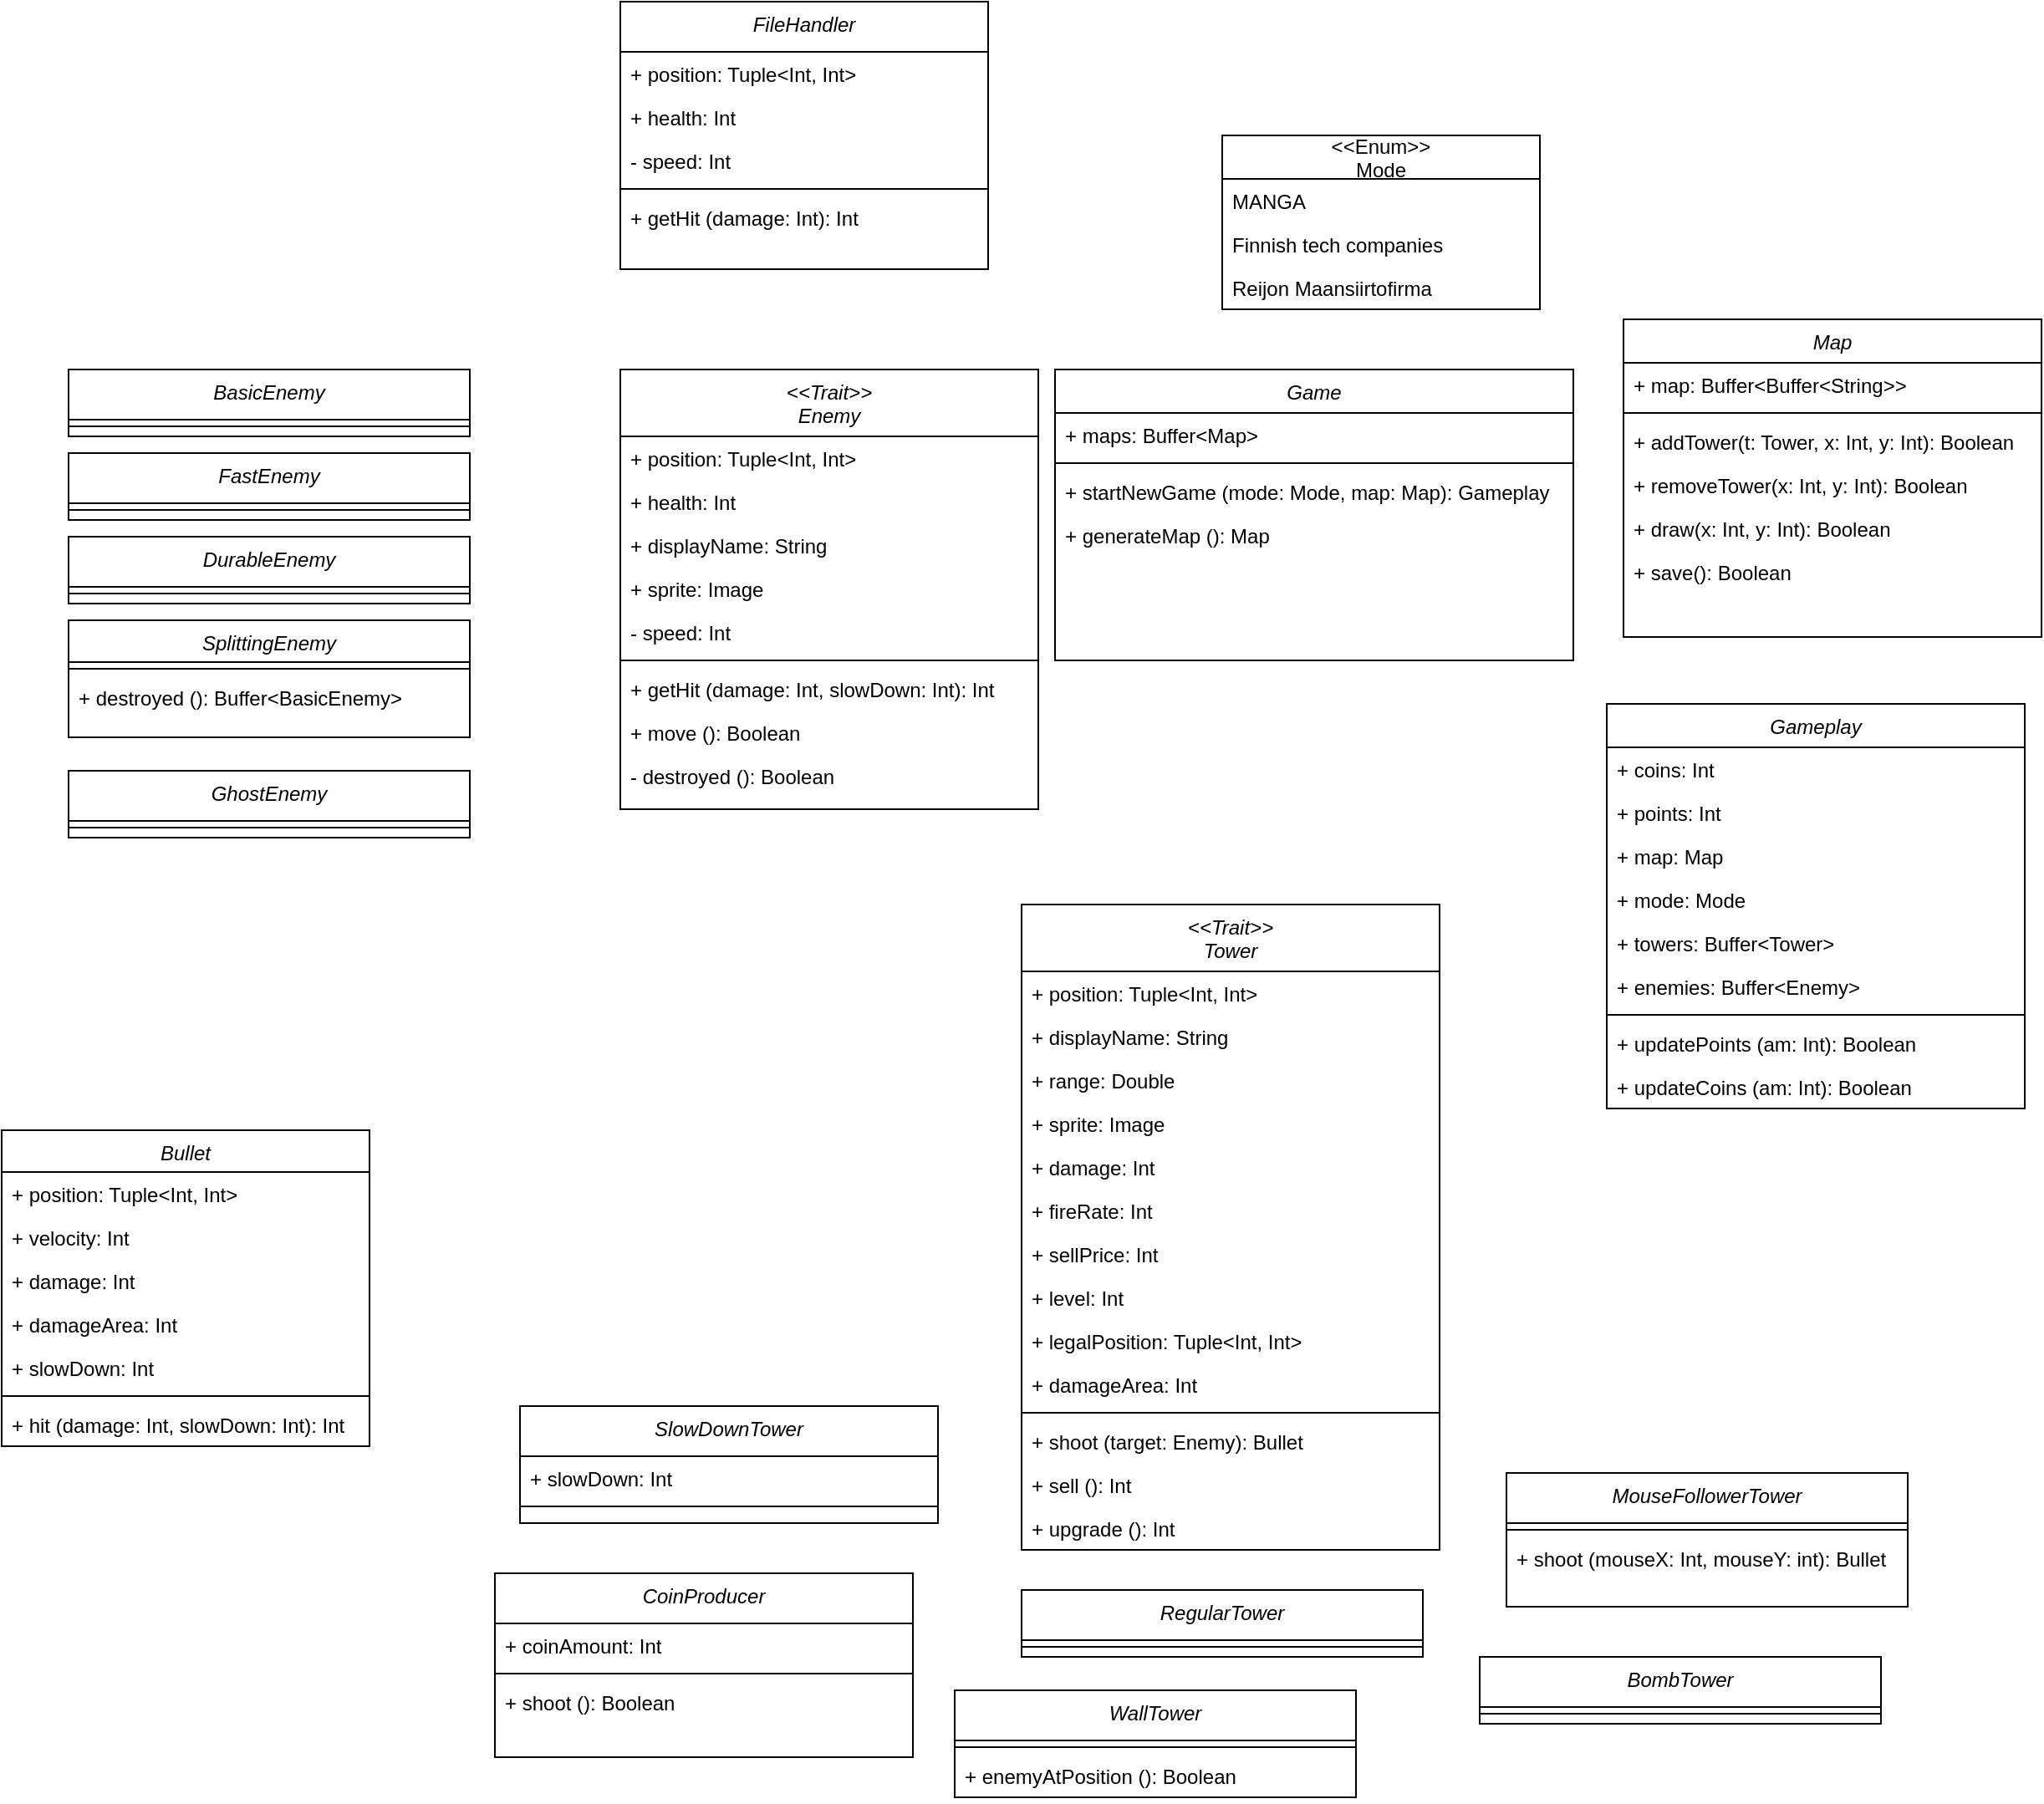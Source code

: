 <mxfile version="20.8.18" type="github">
  <diagram id="C5RBs43oDa-KdzZeNtuy" name="Page-1">
    <mxGraphModel dx="1694" dy="2110" grid="1" gridSize="10" guides="1" tooltips="1" connect="1" arrows="1" fold="1" page="1" pageScale="1" pageWidth="827" pageHeight="1169" math="0" shadow="0">
      <root>
        <mxCell id="WIyWlLk6GJQsqaUBKTNV-0" />
        <mxCell id="WIyWlLk6GJQsqaUBKTNV-1" parent="WIyWlLk6GJQsqaUBKTNV-0" />
        <mxCell id="zkfFHV4jXpPFQw0GAbJ--0" value="Game" style="swimlane;fontStyle=2;align=center;verticalAlign=top;childLayout=stackLayout;horizontal=1;startSize=26;horizontalStack=0;resizeParent=1;resizeLast=0;collapsible=1;marginBottom=0;rounded=0;shadow=0;strokeWidth=1;" parent="WIyWlLk6GJQsqaUBKTNV-1" vertex="1">
          <mxGeometry x="160" y="130" width="310" height="174" as="geometry">
            <mxRectangle x="230" y="140" width="160" height="26" as="alternateBounds" />
          </mxGeometry>
        </mxCell>
        <mxCell id="zkfFHV4jXpPFQw0GAbJ--1" value="+ maps: Buffer&lt;Map&gt;" style="text;align=left;verticalAlign=top;spacingLeft=4;spacingRight=4;overflow=hidden;rotatable=0;points=[[0,0.5],[1,0.5]];portConstraint=eastwest;" parent="zkfFHV4jXpPFQw0GAbJ--0" vertex="1">
          <mxGeometry y="26" width="310" height="26" as="geometry" />
        </mxCell>
        <mxCell id="zkfFHV4jXpPFQw0GAbJ--4" value="" style="line;html=1;strokeWidth=1;align=left;verticalAlign=middle;spacingTop=-1;spacingLeft=3;spacingRight=3;rotatable=0;labelPosition=right;points=[];portConstraint=eastwest;" parent="zkfFHV4jXpPFQw0GAbJ--0" vertex="1">
          <mxGeometry y="52" width="310" height="8" as="geometry" />
        </mxCell>
        <mxCell id="zkfFHV4jXpPFQw0GAbJ--5" value="+ startNewGame (mode: Mode, map: Map): Gameplay" style="text;align=left;verticalAlign=top;spacingLeft=4;spacingRight=4;overflow=hidden;rotatable=0;points=[[0,0.5],[1,0.5]];portConstraint=eastwest;" parent="zkfFHV4jXpPFQw0GAbJ--0" vertex="1">
          <mxGeometry y="60" width="310" height="26" as="geometry" />
        </mxCell>
        <mxCell id="OlATY0SooS2oWQeTTlV3-26" value="+ generateMap (): Map" style="text;align=left;verticalAlign=top;spacingLeft=4;spacingRight=4;overflow=hidden;rotatable=0;points=[[0,0.5],[1,0.5]];portConstraint=eastwest;" vertex="1" parent="zkfFHV4jXpPFQw0GAbJ--0">
          <mxGeometry y="86" width="310" height="26" as="geometry" />
        </mxCell>
        <mxCell id="OlATY0SooS2oWQeTTlV3-0" value="Map" style="swimlane;fontStyle=2;align=center;verticalAlign=top;childLayout=stackLayout;horizontal=1;startSize=26;horizontalStack=0;resizeParent=1;resizeLast=0;collapsible=1;marginBottom=0;rounded=0;shadow=0;strokeWidth=1;" vertex="1" parent="WIyWlLk6GJQsqaUBKTNV-1">
          <mxGeometry x="500" y="100" width="250" height="190" as="geometry">
            <mxRectangle x="230" y="140" width="160" height="26" as="alternateBounds" />
          </mxGeometry>
        </mxCell>
        <mxCell id="OlATY0SooS2oWQeTTlV3-1" value="+ map: Buffer&lt;Buffer&lt;String&gt;&gt;" style="text;align=left;verticalAlign=top;spacingLeft=4;spacingRight=4;overflow=hidden;rotatable=0;points=[[0,0.5],[1,0.5]];portConstraint=eastwest;" vertex="1" parent="OlATY0SooS2oWQeTTlV3-0">
          <mxGeometry y="26" width="250" height="26" as="geometry" />
        </mxCell>
        <mxCell id="OlATY0SooS2oWQeTTlV3-2" value="" style="line;html=1;strokeWidth=1;align=left;verticalAlign=middle;spacingTop=-1;spacingLeft=3;spacingRight=3;rotatable=0;labelPosition=right;points=[];portConstraint=eastwest;" vertex="1" parent="OlATY0SooS2oWQeTTlV3-0">
          <mxGeometry y="52" width="250" height="8" as="geometry" />
        </mxCell>
        <mxCell id="OlATY0SooS2oWQeTTlV3-3" value="+ addTower(t: Tower, x: Int, y: Int): Boolean" style="text;align=left;verticalAlign=top;spacingLeft=4;spacingRight=4;overflow=hidden;rotatable=0;points=[[0,0.5],[1,0.5]];portConstraint=eastwest;" vertex="1" parent="OlATY0SooS2oWQeTTlV3-0">
          <mxGeometry y="60" width="250" height="26" as="geometry" />
        </mxCell>
        <mxCell id="OlATY0SooS2oWQeTTlV3-4" value="+ removeTower(x: Int, y: Int): Boolean" style="text;align=left;verticalAlign=top;spacingLeft=4;spacingRight=4;overflow=hidden;rotatable=0;points=[[0,0.5],[1,0.5]];portConstraint=eastwest;" vertex="1" parent="OlATY0SooS2oWQeTTlV3-0">
          <mxGeometry y="86" width="250" height="26" as="geometry" />
        </mxCell>
        <mxCell id="OlATY0SooS2oWQeTTlV3-10" value="+ draw(x: Int, y: Int): Boolean" style="text;align=left;verticalAlign=top;spacingLeft=4;spacingRight=4;overflow=hidden;rotatable=0;points=[[0,0.5],[1,0.5]];portConstraint=eastwest;" vertex="1" parent="OlATY0SooS2oWQeTTlV3-0">
          <mxGeometry y="112" width="250" height="26" as="geometry" />
        </mxCell>
        <mxCell id="OlATY0SooS2oWQeTTlV3-11" value="+ save(): Boolean" style="text;align=left;verticalAlign=top;spacingLeft=4;spacingRight=4;overflow=hidden;rotatable=0;points=[[0,0.5],[1,0.5]];portConstraint=eastwest;" vertex="1" parent="OlATY0SooS2oWQeTTlV3-0">
          <mxGeometry y="138" width="250" height="26" as="geometry" />
        </mxCell>
        <mxCell id="OlATY0SooS2oWQeTTlV3-5" value="&lt;&lt;Trait&gt;&gt;&#xa;Tower" style="swimlane;fontStyle=2;align=center;verticalAlign=top;childLayout=stackLayout;horizontal=1;startSize=40;horizontalStack=0;resizeParent=1;resizeLast=0;collapsible=1;marginBottom=0;rounded=0;shadow=0;strokeWidth=1;" vertex="1" parent="WIyWlLk6GJQsqaUBKTNV-1">
          <mxGeometry x="140" y="450" width="250" height="386" as="geometry">
            <mxRectangle x="230" y="140" width="160" height="26" as="alternateBounds" />
          </mxGeometry>
        </mxCell>
        <mxCell id="OlATY0SooS2oWQeTTlV3-6" value="+ position: Tuple&lt;Int, Int&gt;" style="text;align=left;verticalAlign=top;spacingLeft=4;spacingRight=4;overflow=hidden;rotatable=0;points=[[0,0.5],[1,0.5]];portConstraint=eastwest;" vertex="1" parent="OlATY0SooS2oWQeTTlV3-5">
          <mxGeometry y="40" width="250" height="26" as="geometry" />
        </mxCell>
        <mxCell id="OlATY0SooS2oWQeTTlV3-57" value="+ displayName: String" style="text;align=left;verticalAlign=top;spacingLeft=4;spacingRight=4;overflow=hidden;rotatable=0;points=[[0,0.5],[1,0.5]];portConstraint=eastwest;" vertex="1" parent="OlATY0SooS2oWQeTTlV3-5">
          <mxGeometry y="66" width="250" height="26" as="geometry" />
        </mxCell>
        <mxCell id="OlATY0SooS2oWQeTTlV3-27" value="+ range: Double" style="text;align=left;verticalAlign=top;spacingLeft=4;spacingRight=4;overflow=hidden;rotatable=0;points=[[0,0.5],[1,0.5]];portConstraint=eastwest;" vertex="1" parent="OlATY0SooS2oWQeTTlV3-5">
          <mxGeometry y="92" width="250" height="26" as="geometry" />
        </mxCell>
        <mxCell id="OlATY0SooS2oWQeTTlV3-99" value="+ sprite: Image" style="text;align=left;verticalAlign=top;spacingLeft=4;spacingRight=4;overflow=hidden;rotatable=0;points=[[0,0.5],[1,0.5]];portConstraint=eastwest;" vertex="1" parent="OlATY0SooS2oWQeTTlV3-5">
          <mxGeometry y="118" width="250" height="26" as="geometry" />
        </mxCell>
        <mxCell id="OlATY0SooS2oWQeTTlV3-28" value="+ damage: Int" style="text;align=left;verticalAlign=top;spacingLeft=4;spacingRight=4;overflow=hidden;rotatable=0;points=[[0,0.5],[1,0.5]];portConstraint=eastwest;" vertex="1" parent="OlATY0SooS2oWQeTTlV3-5">
          <mxGeometry y="144" width="250" height="26" as="geometry" />
        </mxCell>
        <mxCell id="OlATY0SooS2oWQeTTlV3-29" value="+ fireRate: Int" style="text;align=left;verticalAlign=top;spacingLeft=4;spacingRight=4;overflow=hidden;rotatable=0;points=[[0,0.5],[1,0.5]];portConstraint=eastwest;" vertex="1" parent="OlATY0SooS2oWQeTTlV3-5">
          <mxGeometry y="170" width="250" height="26" as="geometry" />
        </mxCell>
        <mxCell id="OlATY0SooS2oWQeTTlV3-31" value="+ sellPrice: Int" style="text;align=left;verticalAlign=top;spacingLeft=4;spacingRight=4;overflow=hidden;rotatable=0;points=[[0,0.5],[1,0.5]];portConstraint=eastwest;" vertex="1" parent="OlATY0SooS2oWQeTTlV3-5">
          <mxGeometry y="196" width="250" height="26" as="geometry" />
        </mxCell>
        <mxCell id="OlATY0SooS2oWQeTTlV3-32" value="+ level: Int" style="text;align=left;verticalAlign=top;spacingLeft=4;spacingRight=4;overflow=hidden;rotatable=0;points=[[0,0.5],[1,0.5]];portConstraint=eastwest;" vertex="1" parent="OlATY0SooS2oWQeTTlV3-5">
          <mxGeometry y="222" width="250" height="26" as="geometry" />
        </mxCell>
        <mxCell id="OlATY0SooS2oWQeTTlV3-79" value="+ legalPosition: Tuple&lt;Int, Int&gt;" style="text;align=left;verticalAlign=top;spacingLeft=4;spacingRight=4;overflow=hidden;rotatable=0;points=[[0,0.5],[1,0.5]];portConstraint=eastwest;" vertex="1" parent="OlATY0SooS2oWQeTTlV3-5">
          <mxGeometry y="248" width="250" height="26" as="geometry" />
        </mxCell>
        <mxCell id="OlATY0SooS2oWQeTTlV3-84" value="+ damageArea: Int" style="text;align=left;verticalAlign=top;spacingLeft=4;spacingRight=4;overflow=hidden;rotatable=0;points=[[0,0.5],[1,0.5]];portConstraint=eastwest;" vertex="1" parent="OlATY0SooS2oWQeTTlV3-5">
          <mxGeometry y="274" width="250" height="26" as="geometry" />
        </mxCell>
        <mxCell id="OlATY0SooS2oWQeTTlV3-7" value="" style="line;html=1;strokeWidth=1;align=left;verticalAlign=middle;spacingTop=-1;spacingLeft=3;spacingRight=3;rotatable=0;labelPosition=right;points=[];portConstraint=eastwest;" vertex="1" parent="OlATY0SooS2oWQeTTlV3-5">
          <mxGeometry y="300" width="250" height="8" as="geometry" />
        </mxCell>
        <mxCell id="OlATY0SooS2oWQeTTlV3-34" value="+ shoot (target: Enemy): Bullet" style="text;align=left;verticalAlign=top;spacingLeft=4;spacingRight=4;overflow=hidden;rotatable=0;points=[[0,0.5],[1,0.5]];portConstraint=eastwest;" vertex="1" parent="OlATY0SooS2oWQeTTlV3-5">
          <mxGeometry y="308" width="250" height="26" as="geometry" />
        </mxCell>
        <mxCell id="OlATY0SooS2oWQeTTlV3-33" value="+ sell (): Int" style="text;align=left;verticalAlign=top;spacingLeft=4;spacingRight=4;overflow=hidden;rotatable=0;points=[[0,0.5],[1,0.5]];portConstraint=eastwest;" vertex="1" parent="OlATY0SooS2oWQeTTlV3-5">
          <mxGeometry y="334" width="250" height="26" as="geometry" />
        </mxCell>
        <mxCell id="OlATY0SooS2oWQeTTlV3-35" value="+ upgrade (): Int" style="text;align=left;verticalAlign=top;spacingLeft=4;spacingRight=4;overflow=hidden;rotatable=0;points=[[0,0.5],[1,0.5]];portConstraint=eastwest;" vertex="1" parent="OlATY0SooS2oWQeTTlV3-5">
          <mxGeometry y="360" width="250" height="26" as="geometry" />
        </mxCell>
        <mxCell id="OlATY0SooS2oWQeTTlV3-12" value="Gameplay" style="swimlane;fontStyle=2;align=center;verticalAlign=top;childLayout=stackLayout;horizontal=1;startSize=26;horizontalStack=0;resizeParent=1;resizeLast=0;collapsible=1;marginBottom=0;rounded=0;shadow=0;strokeWidth=1;" vertex="1" parent="WIyWlLk6GJQsqaUBKTNV-1">
          <mxGeometry x="490" y="330" width="250" height="242" as="geometry">
            <mxRectangle x="230" y="140" width="160" height="26" as="alternateBounds" />
          </mxGeometry>
        </mxCell>
        <mxCell id="OlATY0SooS2oWQeTTlV3-13" value="+ coins: Int" style="text;align=left;verticalAlign=top;spacingLeft=4;spacingRight=4;overflow=hidden;rotatable=0;points=[[0,0.5],[1,0.5]];portConstraint=eastwest;" vertex="1" parent="OlATY0SooS2oWQeTTlV3-12">
          <mxGeometry y="26" width="250" height="26" as="geometry" />
        </mxCell>
        <mxCell id="OlATY0SooS2oWQeTTlV3-16" value="+ points: Int" style="text;align=left;verticalAlign=top;spacingLeft=4;spacingRight=4;overflow=hidden;rotatable=0;points=[[0,0.5],[1,0.5]];portConstraint=eastwest;" vertex="1" parent="OlATY0SooS2oWQeTTlV3-12">
          <mxGeometry y="52" width="250" height="26" as="geometry" />
        </mxCell>
        <mxCell id="OlATY0SooS2oWQeTTlV3-17" value="+ map: Map" style="text;align=left;verticalAlign=top;spacingLeft=4;spacingRight=4;overflow=hidden;rotatable=0;points=[[0,0.5],[1,0.5]];portConstraint=eastwest;" vertex="1" parent="OlATY0SooS2oWQeTTlV3-12">
          <mxGeometry y="78" width="250" height="26" as="geometry" />
        </mxCell>
        <mxCell id="OlATY0SooS2oWQeTTlV3-24" value="+ mode: Mode" style="text;align=left;verticalAlign=top;spacingLeft=4;spacingRight=4;overflow=hidden;rotatable=0;points=[[0,0.5],[1,0.5]];portConstraint=eastwest;" vertex="1" parent="OlATY0SooS2oWQeTTlV3-12">
          <mxGeometry y="104" width="250" height="26" as="geometry" />
        </mxCell>
        <mxCell id="OlATY0SooS2oWQeTTlV3-36" value="+ towers: Buffer&lt;Tower&gt;" style="text;align=left;verticalAlign=top;spacingLeft=4;spacingRight=4;overflow=hidden;rotatable=0;points=[[0,0.5],[1,0.5]];portConstraint=eastwest;" vertex="1" parent="OlATY0SooS2oWQeTTlV3-12">
          <mxGeometry y="130" width="250" height="26" as="geometry" />
        </mxCell>
        <mxCell id="OlATY0SooS2oWQeTTlV3-37" value="+ enemies: Buffer&lt;Enemy&gt;" style="text;align=left;verticalAlign=top;spacingLeft=4;spacingRight=4;overflow=hidden;rotatable=0;points=[[0,0.5],[1,0.5]];portConstraint=eastwest;" vertex="1" parent="OlATY0SooS2oWQeTTlV3-12">
          <mxGeometry y="156" width="250" height="26" as="geometry" />
        </mxCell>
        <mxCell id="OlATY0SooS2oWQeTTlV3-14" value="" style="line;html=1;strokeWidth=1;align=left;verticalAlign=middle;spacingTop=-1;spacingLeft=3;spacingRight=3;rotatable=0;labelPosition=right;points=[];portConstraint=eastwest;" vertex="1" parent="OlATY0SooS2oWQeTTlV3-12">
          <mxGeometry y="182" width="250" height="8" as="geometry" />
        </mxCell>
        <mxCell id="OlATY0SooS2oWQeTTlV3-18" value="+ updatePoints (am: Int): Boolean" style="text;align=left;verticalAlign=top;spacingLeft=4;spacingRight=4;overflow=hidden;rotatable=0;points=[[0,0.5],[1,0.5]];portConstraint=eastwest;" vertex="1" parent="OlATY0SooS2oWQeTTlV3-12">
          <mxGeometry y="190" width="250" height="26" as="geometry" />
        </mxCell>
        <mxCell id="OlATY0SooS2oWQeTTlV3-15" value="+ updateCoins (am: Int): Boolean" style="text;align=left;verticalAlign=top;spacingLeft=4;spacingRight=4;overflow=hidden;rotatable=0;points=[[0,0.5],[1,0.5]];portConstraint=eastwest;" vertex="1" parent="OlATY0SooS2oWQeTTlV3-12">
          <mxGeometry y="216" width="250" height="26" as="geometry" />
        </mxCell>
        <mxCell id="OlATY0SooS2oWQeTTlV3-20" value="&lt;&lt;Enum&gt;&gt;&#xa;Mode" style="swimlane;fontStyle=0;childLayout=stackLayout;horizontal=1;startSize=26;fillColor=none;horizontalStack=0;resizeParent=1;resizeParentMax=0;resizeLast=0;collapsible=1;marginBottom=0;" vertex="1" parent="WIyWlLk6GJQsqaUBKTNV-1">
          <mxGeometry x="260" y="-10" width="190" height="104" as="geometry" />
        </mxCell>
        <mxCell id="OlATY0SooS2oWQeTTlV3-21" value="MANGA" style="text;strokeColor=none;fillColor=none;align=left;verticalAlign=top;spacingLeft=4;spacingRight=4;overflow=hidden;rotatable=0;points=[[0,0.5],[1,0.5]];portConstraint=eastwest;" vertex="1" parent="OlATY0SooS2oWQeTTlV3-20">
          <mxGeometry y="26" width="190" height="26" as="geometry" />
        </mxCell>
        <mxCell id="OlATY0SooS2oWQeTTlV3-22" value="Finnish tech companies" style="text;strokeColor=none;fillColor=none;align=left;verticalAlign=top;spacingLeft=4;spacingRight=4;overflow=hidden;rotatable=0;points=[[0,0.5],[1,0.5]];portConstraint=eastwest;" vertex="1" parent="OlATY0SooS2oWQeTTlV3-20">
          <mxGeometry y="52" width="190" height="26" as="geometry" />
        </mxCell>
        <mxCell id="OlATY0SooS2oWQeTTlV3-23" value="Reijon Maansiirtofirma" style="text;strokeColor=none;fillColor=none;align=left;verticalAlign=top;spacingLeft=4;spacingRight=4;overflow=hidden;rotatable=0;points=[[0,0.5],[1,0.5]];portConstraint=eastwest;" vertex="1" parent="OlATY0SooS2oWQeTTlV3-20">
          <mxGeometry y="78" width="190" height="26" as="geometry" />
        </mxCell>
        <mxCell id="OlATY0SooS2oWQeTTlV3-38" value="&lt;&lt;Trait&gt;&gt;&#xa;Enemy" style="swimlane;fontStyle=2;align=center;verticalAlign=top;childLayout=stackLayout;horizontal=1;startSize=40;horizontalStack=0;resizeParent=1;resizeLast=0;collapsible=1;marginBottom=0;rounded=0;shadow=0;strokeWidth=1;" vertex="1" parent="WIyWlLk6GJQsqaUBKTNV-1">
          <mxGeometry x="-100" y="130" width="250" height="263" as="geometry">
            <mxRectangle x="230" y="140" width="160" height="26" as="alternateBounds" />
          </mxGeometry>
        </mxCell>
        <mxCell id="OlATY0SooS2oWQeTTlV3-39" value="+ position: Tuple&lt;Int, Int&gt;" style="text;align=left;verticalAlign=top;spacingLeft=4;spacingRight=4;overflow=hidden;rotatable=0;points=[[0,0.5],[1,0.5]];portConstraint=eastwest;" vertex="1" parent="OlATY0SooS2oWQeTTlV3-38">
          <mxGeometry y="40" width="250" height="26" as="geometry" />
        </mxCell>
        <mxCell id="OlATY0SooS2oWQeTTlV3-41" value="+ health: Int" style="text;align=left;verticalAlign=top;spacingLeft=4;spacingRight=4;overflow=hidden;rotatable=0;points=[[0,0.5],[1,0.5]];portConstraint=eastwest;" vertex="1" parent="OlATY0SooS2oWQeTTlV3-38">
          <mxGeometry y="66" width="250" height="26" as="geometry" />
        </mxCell>
        <mxCell id="OlATY0SooS2oWQeTTlV3-137" value="+ displayName: String" style="text;align=left;verticalAlign=top;spacingLeft=4;spacingRight=4;overflow=hidden;rotatable=0;points=[[0,0.5],[1,0.5]];portConstraint=eastwest;" vertex="1" parent="OlATY0SooS2oWQeTTlV3-38">
          <mxGeometry y="92" width="250" height="26" as="geometry" />
        </mxCell>
        <mxCell id="OlATY0SooS2oWQeTTlV3-141" value="+ sprite: Image" style="text;align=left;verticalAlign=top;spacingLeft=4;spacingRight=4;overflow=hidden;rotatable=0;points=[[0,0.5],[1,0.5]];portConstraint=eastwest;" vertex="1" parent="OlATY0SooS2oWQeTTlV3-38">
          <mxGeometry y="118" width="250" height="26" as="geometry" />
        </mxCell>
        <mxCell id="OlATY0SooS2oWQeTTlV3-42" value="- speed: Int" style="text;align=left;verticalAlign=top;spacingLeft=4;spacingRight=4;overflow=hidden;rotatable=0;points=[[0,0.5],[1,0.5]];portConstraint=eastwest;" vertex="1" parent="OlATY0SooS2oWQeTTlV3-38">
          <mxGeometry y="144" width="250" height="26" as="geometry" />
        </mxCell>
        <mxCell id="OlATY0SooS2oWQeTTlV3-45" value="" style="line;html=1;strokeWidth=1;align=left;verticalAlign=middle;spacingTop=-1;spacingLeft=3;spacingRight=3;rotatable=0;labelPosition=right;points=[];portConstraint=eastwest;" vertex="1" parent="OlATY0SooS2oWQeTTlV3-38">
          <mxGeometry y="170" width="250" height="8" as="geometry" />
        </mxCell>
        <mxCell id="OlATY0SooS2oWQeTTlV3-46" value="+ getHit (damage: Int, slowDown: Int): Int" style="text;align=left;verticalAlign=top;spacingLeft=4;spacingRight=4;overflow=hidden;rotatable=0;points=[[0,0.5],[1,0.5]];portConstraint=eastwest;" vertex="1" parent="OlATY0SooS2oWQeTTlV3-38">
          <mxGeometry y="178" width="250" height="26" as="geometry" />
        </mxCell>
        <mxCell id="OlATY0SooS2oWQeTTlV3-117" value="+ move (): Boolean" style="text;align=left;verticalAlign=top;spacingLeft=4;spacingRight=4;overflow=hidden;rotatable=0;points=[[0,0.5],[1,0.5]];portConstraint=eastwest;" vertex="1" parent="OlATY0SooS2oWQeTTlV3-38">
          <mxGeometry y="204" width="250" height="26" as="geometry" />
        </mxCell>
        <mxCell id="OlATY0SooS2oWQeTTlV3-134" value="- destroyed (): Boolean" style="text;align=left;verticalAlign=top;spacingLeft=4;spacingRight=4;overflow=hidden;rotatable=0;points=[[0,0.5],[1,0.5]];portConstraint=eastwest;" vertex="1" parent="OlATY0SooS2oWQeTTlV3-38">
          <mxGeometry y="230" width="250" height="26" as="geometry" />
        </mxCell>
        <mxCell id="OlATY0SooS2oWQeTTlV3-58" value="Bullet" style="swimlane;fontStyle=2;align=center;verticalAlign=top;childLayout=stackLayout;horizontal=1;startSize=25;horizontalStack=0;resizeParent=1;resizeLast=0;collapsible=1;marginBottom=0;rounded=0;shadow=0;strokeWidth=1;" vertex="1" parent="WIyWlLk6GJQsqaUBKTNV-1">
          <mxGeometry x="-470" y="585" width="220" height="189" as="geometry">
            <mxRectangle x="230" y="140" width="160" height="26" as="alternateBounds" />
          </mxGeometry>
        </mxCell>
        <mxCell id="OlATY0SooS2oWQeTTlV3-59" value="+ position: Tuple&lt;Int, Int&gt;" style="text;align=left;verticalAlign=top;spacingLeft=4;spacingRight=4;overflow=hidden;rotatable=0;points=[[0,0.5],[1,0.5]];portConstraint=eastwest;" vertex="1" parent="OlATY0SooS2oWQeTTlV3-58">
          <mxGeometry y="25" width="220" height="26" as="geometry" />
        </mxCell>
        <mxCell id="OlATY0SooS2oWQeTTlV3-60" value="+ velocity: Int" style="text;align=left;verticalAlign=top;spacingLeft=4;spacingRight=4;overflow=hidden;rotatable=0;points=[[0,0.5],[1,0.5]];portConstraint=eastwest;" vertex="1" parent="OlATY0SooS2oWQeTTlV3-58">
          <mxGeometry y="51" width="220" height="26" as="geometry" />
        </mxCell>
        <mxCell id="OlATY0SooS2oWQeTTlV3-61" value="+ damage: Int" style="text;align=left;verticalAlign=top;spacingLeft=4;spacingRight=4;overflow=hidden;rotatable=0;points=[[0,0.5],[1,0.5]];portConstraint=eastwest;" vertex="1" parent="OlATY0SooS2oWQeTTlV3-58">
          <mxGeometry y="77" width="220" height="26" as="geometry" />
        </mxCell>
        <mxCell id="OlATY0SooS2oWQeTTlV3-64" value="+ damageArea: Int" style="text;align=left;verticalAlign=top;spacingLeft=4;spacingRight=4;overflow=hidden;rotatable=0;points=[[0,0.5],[1,0.5]];portConstraint=eastwest;" vertex="1" parent="OlATY0SooS2oWQeTTlV3-58">
          <mxGeometry y="103" width="220" height="26" as="geometry" />
        </mxCell>
        <mxCell id="OlATY0SooS2oWQeTTlV3-89" value="+ slowDown: Int" style="text;align=left;verticalAlign=top;spacingLeft=4;spacingRight=4;overflow=hidden;rotatable=0;points=[[0,0.5],[1,0.5]];portConstraint=eastwest;" vertex="1" parent="OlATY0SooS2oWQeTTlV3-58">
          <mxGeometry y="129" width="220" height="26" as="geometry" />
        </mxCell>
        <mxCell id="OlATY0SooS2oWQeTTlV3-62" value="" style="line;html=1;strokeWidth=1;align=left;verticalAlign=middle;spacingTop=-1;spacingLeft=3;spacingRight=3;rotatable=0;labelPosition=right;points=[];portConstraint=eastwest;" vertex="1" parent="OlATY0SooS2oWQeTTlV3-58">
          <mxGeometry y="155" width="220" height="8" as="geometry" />
        </mxCell>
        <mxCell id="OlATY0SooS2oWQeTTlV3-63" value="+ hit (damage: Int, slowDown: Int): Int" style="text;align=left;verticalAlign=top;spacingLeft=4;spacingRight=4;overflow=hidden;rotatable=0;points=[[0,0.5],[1,0.5]];portConstraint=eastwest;" vertex="1" parent="OlATY0SooS2oWQeTTlV3-58">
          <mxGeometry y="163" width="220" height="26" as="geometry" />
        </mxCell>
        <mxCell id="OlATY0SooS2oWQeTTlV3-65" value="CoinProducer" style="swimlane;fontStyle=2;align=center;verticalAlign=top;childLayout=stackLayout;horizontal=1;startSize=30;horizontalStack=0;resizeParent=1;resizeLast=0;collapsible=1;marginBottom=0;rounded=0;shadow=0;strokeWidth=1;" vertex="1" parent="WIyWlLk6GJQsqaUBKTNV-1">
          <mxGeometry x="-175" y="850" width="250" height="110" as="geometry">
            <mxRectangle x="230" y="140" width="160" height="26" as="alternateBounds" />
          </mxGeometry>
        </mxCell>
        <mxCell id="OlATY0SooS2oWQeTTlV3-77" value="+ coinAmount: Int" style="text;align=left;verticalAlign=top;spacingLeft=4;spacingRight=4;overflow=hidden;rotatable=0;points=[[0,0.5],[1,0.5]];portConstraint=eastwest;" vertex="1" parent="OlATY0SooS2oWQeTTlV3-65">
          <mxGeometry y="30" width="250" height="26" as="geometry" />
        </mxCell>
        <mxCell id="OlATY0SooS2oWQeTTlV3-73" value="" style="line;html=1;strokeWidth=1;align=left;verticalAlign=middle;spacingTop=-1;spacingLeft=3;spacingRight=3;rotatable=0;labelPosition=right;points=[];portConstraint=eastwest;" vertex="1" parent="OlATY0SooS2oWQeTTlV3-65">
          <mxGeometry y="56" width="250" height="8" as="geometry" />
        </mxCell>
        <mxCell id="OlATY0SooS2oWQeTTlV3-78" value="+ shoot (): Boolean" style="text;align=left;verticalAlign=top;spacingLeft=4;spacingRight=4;overflow=hidden;rotatable=0;points=[[0,0.5],[1,0.5]];portConstraint=eastwest;" vertex="1" parent="OlATY0SooS2oWQeTTlV3-65">
          <mxGeometry y="64" width="250" height="26" as="geometry" />
        </mxCell>
        <mxCell id="OlATY0SooS2oWQeTTlV3-80" value="RegularTower" style="swimlane;fontStyle=2;align=center;verticalAlign=top;childLayout=stackLayout;horizontal=1;startSize=30;horizontalStack=0;resizeParent=1;resizeLast=0;collapsible=1;marginBottom=0;rounded=0;shadow=0;strokeWidth=1;" vertex="1" parent="WIyWlLk6GJQsqaUBKTNV-1">
          <mxGeometry x="140" y="860" width="240" height="40" as="geometry">
            <mxRectangle x="230" y="140" width="160" height="26" as="alternateBounds" />
          </mxGeometry>
        </mxCell>
        <mxCell id="OlATY0SooS2oWQeTTlV3-82" value="" style="line;html=1;strokeWidth=1;align=left;verticalAlign=middle;spacingTop=-1;spacingLeft=3;spacingRight=3;rotatable=0;labelPosition=right;points=[];portConstraint=eastwest;" vertex="1" parent="OlATY0SooS2oWQeTTlV3-80">
          <mxGeometry y="30" width="240" height="8" as="geometry" />
        </mxCell>
        <mxCell id="OlATY0SooS2oWQeTTlV3-85" value="SlowDownTower" style="swimlane;fontStyle=2;align=center;verticalAlign=top;childLayout=stackLayout;horizontal=1;startSize=30;horizontalStack=0;resizeParent=1;resizeLast=0;collapsible=1;marginBottom=0;rounded=0;shadow=0;strokeWidth=1;" vertex="1" parent="WIyWlLk6GJQsqaUBKTNV-1">
          <mxGeometry x="-160" y="750" width="250" height="70" as="geometry">
            <mxRectangle x="230" y="140" width="160" height="26" as="alternateBounds" />
          </mxGeometry>
        </mxCell>
        <mxCell id="OlATY0SooS2oWQeTTlV3-86" value="+ slowDown: Int" style="text;align=left;verticalAlign=top;spacingLeft=4;spacingRight=4;overflow=hidden;rotatable=0;points=[[0,0.5],[1,0.5]];portConstraint=eastwest;" vertex="1" parent="OlATY0SooS2oWQeTTlV3-85">
          <mxGeometry y="30" width="250" height="26" as="geometry" />
        </mxCell>
        <mxCell id="OlATY0SooS2oWQeTTlV3-87" value="" style="line;html=1;strokeWidth=1;align=left;verticalAlign=middle;spacingTop=-1;spacingLeft=3;spacingRight=3;rotatable=0;labelPosition=right;points=[];portConstraint=eastwest;" vertex="1" parent="OlATY0SooS2oWQeTTlV3-85">
          <mxGeometry y="56" width="250" height="8" as="geometry" />
        </mxCell>
        <mxCell id="OlATY0SooS2oWQeTTlV3-91" value="MouseFollowerTower" style="swimlane;fontStyle=2;align=center;verticalAlign=top;childLayout=stackLayout;horizontal=1;startSize=30;horizontalStack=0;resizeParent=1;resizeLast=0;collapsible=1;marginBottom=0;rounded=0;shadow=0;strokeWidth=1;" vertex="1" parent="WIyWlLk6GJQsqaUBKTNV-1">
          <mxGeometry x="430" y="790" width="240" height="80" as="geometry">
            <mxRectangle x="230" y="140" width="160" height="26" as="alternateBounds" />
          </mxGeometry>
        </mxCell>
        <mxCell id="OlATY0SooS2oWQeTTlV3-92" value="" style="line;html=1;strokeWidth=1;align=left;verticalAlign=middle;spacingTop=-1;spacingLeft=3;spacingRight=3;rotatable=0;labelPosition=right;points=[];portConstraint=eastwest;" vertex="1" parent="OlATY0SooS2oWQeTTlV3-91">
          <mxGeometry y="30" width="240" height="8" as="geometry" />
        </mxCell>
        <mxCell id="OlATY0SooS2oWQeTTlV3-93" value="+ shoot (mouseX: Int, mouseY: int): Bullet" style="text;align=left;verticalAlign=top;spacingLeft=4;spacingRight=4;overflow=hidden;rotatable=0;points=[[0,0.5],[1,0.5]];portConstraint=eastwest;" vertex="1" parent="OlATY0SooS2oWQeTTlV3-91">
          <mxGeometry y="38" width="240" height="26" as="geometry" />
        </mxCell>
        <mxCell id="OlATY0SooS2oWQeTTlV3-97" value="BombTower" style="swimlane;fontStyle=2;align=center;verticalAlign=top;childLayout=stackLayout;horizontal=1;startSize=30;horizontalStack=0;resizeParent=1;resizeLast=0;collapsible=1;marginBottom=0;rounded=0;shadow=0;strokeWidth=1;" vertex="1" parent="WIyWlLk6GJQsqaUBKTNV-1">
          <mxGeometry x="414" y="900" width="240" height="40" as="geometry">
            <mxRectangle x="230" y="140" width="160" height="26" as="alternateBounds" />
          </mxGeometry>
        </mxCell>
        <mxCell id="OlATY0SooS2oWQeTTlV3-98" value="" style="line;html=1;strokeWidth=1;align=left;verticalAlign=middle;spacingTop=-1;spacingLeft=3;spacingRight=3;rotatable=0;labelPosition=right;points=[];portConstraint=eastwest;" vertex="1" parent="OlATY0SooS2oWQeTTlV3-97">
          <mxGeometry y="30" width="240" height="8" as="geometry" />
        </mxCell>
        <mxCell id="OlATY0SooS2oWQeTTlV3-101" value="WallTower" style="swimlane;fontStyle=2;align=center;verticalAlign=top;childLayout=stackLayout;horizontal=1;startSize=30;horizontalStack=0;resizeParent=1;resizeLast=0;collapsible=1;marginBottom=0;rounded=0;shadow=0;strokeWidth=1;" vertex="1" parent="WIyWlLk6GJQsqaUBKTNV-1">
          <mxGeometry x="100" y="920" width="240" height="64" as="geometry">
            <mxRectangle x="230" y="140" width="160" height="26" as="alternateBounds" />
          </mxGeometry>
        </mxCell>
        <mxCell id="OlATY0SooS2oWQeTTlV3-102" value="" style="line;html=1;strokeWidth=1;align=left;verticalAlign=middle;spacingTop=-1;spacingLeft=3;spacingRight=3;rotatable=0;labelPosition=right;points=[];portConstraint=eastwest;" vertex="1" parent="OlATY0SooS2oWQeTTlV3-101">
          <mxGeometry y="30" width="240" height="8" as="geometry" />
        </mxCell>
        <mxCell id="OlATY0SooS2oWQeTTlV3-103" value="+ enemyAtPosition (): Boolean" style="text;align=left;verticalAlign=top;spacingLeft=4;spacingRight=4;overflow=hidden;rotatable=0;points=[[0,0.5],[1,0.5]];portConstraint=eastwest;" vertex="1" parent="OlATY0SooS2oWQeTTlV3-101">
          <mxGeometry y="38" width="240" height="26" as="geometry" />
        </mxCell>
        <mxCell id="OlATY0SooS2oWQeTTlV3-111" value="FileHandler" style="swimlane;fontStyle=2;align=center;verticalAlign=top;childLayout=stackLayout;horizontal=1;startSize=30;horizontalStack=0;resizeParent=1;resizeLast=0;collapsible=1;marginBottom=0;rounded=0;shadow=0;strokeWidth=1;" vertex="1" parent="WIyWlLk6GJQsqaUBKTNV-1">
          <mxGeometry x="-100" y="-90" width="220" height="160" as="geometry">
            <mxRectangle x="230" y="140" width="160" height="26" as="alternateBounds" />
          </mxGeometry>
        </mxCell>
        <mxCell id="OlATY0SooS2oWQeTTlV3-112" value="+ position: Tuple&lt;Int, Int&gt;" style="text;align=left;verticalAlign=top;spacingLeft=4;spacingRight=4;overflow=hidden;rotatable=0;points=[[0,0.5],[1,0.5]];portConstraint=eastwest;" vertex="1" parent="OlATY0SooS2oWQeTTlV3-111">
          <mxGeometry y="30" width="220" height="26" as="geometry" />
        </mxCell>
        <mxCell id="OlATY0SooS2oWQeTTlV3-113" value="+ health: Int" style="text;align=left;verticalAlign=top;spacingLeft=4;spacingRight=4;overflow=hidden;rotatable=0;points=[[0,0.5],[1,0.5]];portConstraint=eastwest;" vertex="1" parent="OlATY0SooS2oWQeTTlV3-111">
          <mxGeometry y="56" width="220" height="26" as="geometry" />
        </mxCell>
        <mxCell id="OlATY0SooS2oWQeTTlV3-114" value="- speed: Int" style="text;align=left;verticalAlign=top;spacingLeft=4;spacingRight=4;overflow=hidden;rotatable=0;points=[[0,0.5],[1,0.5]];portConstraint=eastwest;" vertex="1" parent="OlATY0SooS2oWQeTTlV3-111">
          <mxGeometry y="82" width="220" height="26" as="geometry" />
        </mxCell>
        <mxCell id="OlATY0SooS2oWQeTTlV3-115" value="" style="line;html=1;strokeWidth=1;align=left;verticalAlign=middle;spacingTop=-1;spacingLeft=3;spacingRight=3;rotatable=0;labelPosition=right;points=[];portConstraint=eastwest;" vertex="1" parent="OlATY0SooS2oWQeTTlV3-111">
          <mxGeometry y="108" width="220" height="8" as="geometry" />
        </mxCell>
        <mxCell id="OlATY0SooS2oWQeTTlV3-116" value="+ getHit (damage: Int): Int" style="text;align=left;verticalAlign=top;spacingLeft=4;spacingRight=4;overflow=hidden;rotatable=0;points=[[0,0.5],[1,0.5]];portConstraint=eastwest;" vertex="1" parent="OlATY0SooS2oWQeTTlV3-111">
          <mxGeometry y="116" width="220" height="26" as="geometry" />
        </mxCell>
        <mxCell id="OlATY0SooS2oWQeTTlV3-119" value="BasicEnemy" style="swimlane;fontStyle=2;align=center;verticalAlign=top;childLayout=stackLayout;horizontal=1;startSize=30;horizontalStack=0;resizeParent=1;resizeLast=0;collapsible=1;marginBottom=0;rounded=0;shadow=0;strokeWidth=1;" vertex="1" parent="WIyWlLk6GJQsqaUBKTNV-1">
          <mxGeometry x="-430" y="130" width="240" height="40" as="geometry">
            <mxRectangle x="230" y="140" width="160" height="26" as="alternateBounds" />
          </mxGeometry>
        </mxCell>
        <mxCell id="OlATY0SooS2oWQeTTlV3-120" value="" style="line;html=1;strokeWidth=1;align=left;verticalAlign=middle;spacingTop=-1;spacingLeft=3;spacingRight=3;rotatable=0;labelPosition=right;points=[];portConstraint=eastwest;" vertex="1" parent="OlATY0SooS2oWQeTTlV3-119">
          <mxGeometry y="30" width="240" height="8" as="geometry" />
        </mxCell>
        <mxCell id="OlATY0SooS2oWQeTTlV3-121" value="FastEnemy" style="swimlane;fontStyle=2;align=center;verticalAlign=top;childLayout=stackLayout;horizontal=1;startSize=30;horizontalStack=0;resizeParent=1;resizeLast=0;collapsible=1;marginBottom=0;rounded=0;shadow=0;strokeWidth=1;" vertex="1" parent="WIyWlLk6GJQsqaUBKTNV-1">
          <mxGeometry x="-430" y="180" width="240" height="40" as="geometry">
            <mxRectangle x="230" y="140" width="160" height="26" as="alternateBounds" />
          </mxGeometry>
        </mxCell>
        <mxCell id="OlATY0SooS2oWQeTTlV3-123" value="" style="line;html=1;strokeWidth=1;align=left;verticalAlign=middle;spacingTop=-1;spacingLeft=3;spacingRight=3;rotatable=0;labelPosition=right;points=[];portConstraint=eastwest;" vertex="1" parent="OlATY0SooS2oWQeTTlV3-121">
          <mxGeometry y="30" width="240" height="8" as="geometry" />
        </mxCell>
        <mxCell id="OlATY0SooS2oWQeTTlV3-126" value="SplittingEnemy" style="swimlane;fontStyle=2;align=center;verticalAlign=top;childLayout=stackLayout;horizontal=1;startSize=25;horizontalStack=0;resizeParent=1;resizeLast=0;collapsible=1;marginBottom=0;rounded=0;shadow=0;strokeWidth=1;" vertex="1" parent="WIyWlLk6GJQsqaUBKTNV-1">
          <mxGeometry x="-430" y="280" width="240" height="70" as="geometry">
            <mxRectangle x="230" y="140" width="160" height="26" as="alternateBounds" />
          </mxGeometry>
        </mxCell>
        <mxCell id="OlATY0SooS2oWQeTTlV3-132" value="" style="line;html=1;strokeWidth=1;align=left;verticalAlign=middle;spacingTop=-1;spacingLeft=3;spacingRight=3;rotatable=0;labelPosition=right;points=[];portConstraint=eastwest;" vertex="1" parent="OlATY0SooS2oWQeTTlV3-126">
          <mxGeometry y="25" width="240" height="8" as="geometry" />
        </mxCell>
        <mxCell id="OlATY0SooS2oWQeTTlV3-133" value="+ destroyed (): Buffer&lt;BasicEnemy&gt;" style="text;align=left;verticalAlign=top;spacingLeft=4;spacingRight=4;overflow=hidden;rotatable=0;points=[[0,0.5],[1,0.5]];portConstraint=eastwest;" vertex="1" parent="OlATY0SooS2oWQeTTlV3-126">
          <mxGeometry y="33" width="240" height="26" as="geometry" />
        </mxCell>
        <mxCell id="OlATY0SooS2oWQeTTlV3-135" value="DurableEnemy" style="swimlane;fontStyle=2;align=center;verticalAlign=top;childLayout=stackLayout;horizontal=1;startSize=30;horizontalStack=0;resizeParent=1;resizeLast=0;collapsible=1;marginBottom=0;rounded=0;shadow=0;strokeWidth=1;" vertex="1" parent="WIyWlLk6GJQsqaUBKTNV-1">
          <mxGeometry x="-430" y="230" width="240" height="40" as="geometry">
            <mxRectangle x="230" y="140" width="160" height="26" as="alternateBounds" />
          </mxGeometry>
        </mxCell>
        <mxCell id="OlATY0SooS2oWQeTTlV3-136" value="" style="line;html=1;strokeWidth=1;align=left;verticalAlign=middle;spacingTop=-1;spacingLeft=3;spacingRight=3;rotatable=0;labelPosition=right;points=[];portConstraint=eastwest;" vertex="1" parent="OlATY0SooS2oWQeTTlV3-135">
          <mxGeometry y="30" width="240" height="8" as="geometry" />
        </mxCell>
        <mxCell id="OlATY0SooS2oWQeTTlV3-142" value="GhostEnemy" style="swimlane;fontStyle=2;align=center;verticalAlign=top;childLayout=stackLayout;horizontal=1;startSize=30;horizontalStack=0;resizeParent=1;resizeLast=0;collapsible=1;marginBottom=0;rounded=0;shadow=0;strokeWidth=1;" vertex="1" parent="WIyWlLk6GJQsqaUBKTNV-1">
          <mxGeometry x="-430" y="370" width="240" height="40" as="geometry">
            <mxRectangle x="230" y="140" width="160" height="26" as="alternateBounds" />
          </mxGeometry>
        </mxCell>
        <mxCell id="OlATY0SooS2oWQeTTlV3-143" value="" style="line;html=1;strokeWidth=1;align=left;verticalAlign=middle;spacingTop=-1;spacingLeft=3;spacingRight=3;rotatable=0;labelPosition=right;points=[];portConstraint=eastwest;" vertex="1" parent="OlATY0SooS2oWQeTTlV3-142">
          <mxGeometry y="30" width="240" height="8" as="geometry" />
        </mxCell>
      </root>
    </mxGraphModel>
  </diagram>
</mxfile>
